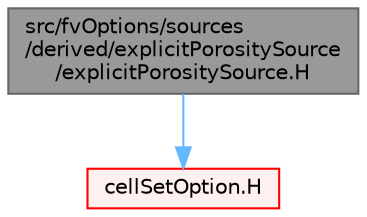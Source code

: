 digraph "src/fvOptions/sources/derived/explicitPorositySource/explicitPorositySource.H"
{
 // LATEX_PDF_SIZE
  bgcolor="transparent";
  edge [fontname=Helvetica,fontsize=10,labelfontname=Helvetica,labelfontsize=10];
  node [fontname=Helvetica,fontsize=10,shape=box,height=0.2,width=0.4];
  Node1 [id="Node000001",label="src/fvOptions/sources\l/derived/explicitPorositySource\l/explicitPorositySource.H",height=0.2,width=0.4,color="gray40", fillcolor="grey60", style="filled", fontcolor="black",tooltip=" "];
  Node1 -> Node2 [id="edge1_Node000001_Node000002",color="steelblue1",style="solid",tooltip=" "];
  Node2 [id="Node000002",label="cellSetOption.H",height=0.2,width=0.4,color="red", fillcolor="#FFF0F0", style="filled",URL="$cellSetOption_8H.html",tooltip=" "];
}
